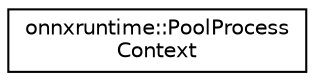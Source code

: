 digraph "Graphical Class Hierarchy"
{
  edge [fontname="Helvetica",fontsize="10",labelfontname="Helvetica",labelfontsize="10"];
  node [fontname="Helvetica",fontsize="10",shape=record];
  rankdir="LR";
  Node0 [label="onnxruntime::PoolProcess\lContext",height=0.2,width=0.4,color="black", fillcolor="white", style="filled",URL="$classonnxruntime_1_1PoolProcessContext.html"];
}

